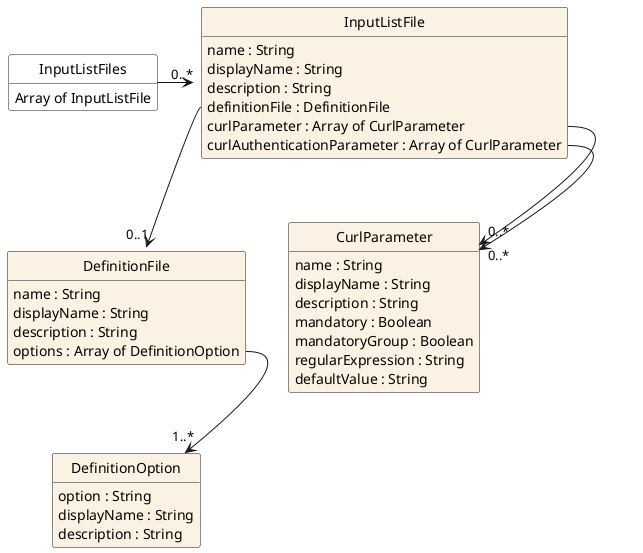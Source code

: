 @startuml
hide circle
hide methods
hide stereotype
show <<Enumeration>> stereotype
skinparam class {
   BackgroundColor<<Enumeration>> #E6F5F7
   BackgroundColor<<Ref>> #FFFFE0
   BackgroundColor<<Pivot>> #FFFFFFF
   BackgroundColor #FCF2E3
}

class DefinitionFile{
   name : String
   displayName : String
   description : String
   options : Array of DefinitionOption
}
class DefinitionOption {
   option : String
   displayName : String
   description : String
}

class CurlParameter{
   name : String
   displayName : String
   description : String
   mandatory : Boolean
   mandatoryGroup : Boolean
   regularExpression : String
   defaultValue : String
}

class InputListFile {
   name : String
   displayName : String
   description : String
   definitionFile : DefinitionFile
   curlParameter : Array of CurlParameter
   curlAuthenticationParameter : Array of CurlParameter
}

class InputListFiles <<pivot>>{
   Array of InputListFile
}
InputListFiles -right-> "0..*" InputListFile
InputListFile::definitionFile --> "0..1" DefinitionFile
DefinitionFile::options --> "1..*" DefinitionOption
InputListFile::curlParameter --> "0..*" CurlParameter
InputListFile::curlAuthenticationParameter -> "0..*" CurlParameter

CurlParameter -[hidden]up-> DefinitionFile
CurlParameter <-[hidden]left- DefinitionFile


@enduml
